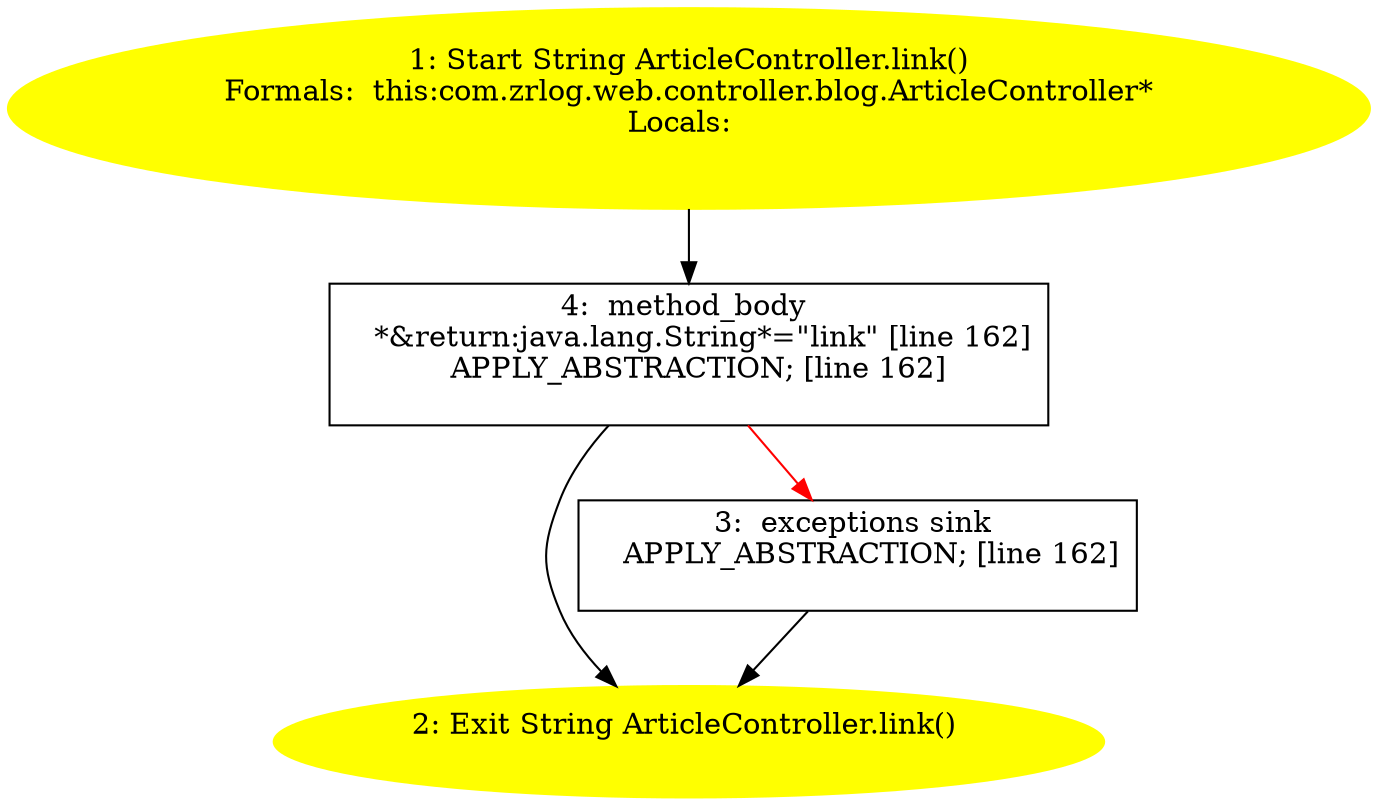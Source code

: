 /* @generated */
digraph cfg {
"com.zrlog.web.controller.blog.ArticleController.link():java.lang.String.3278b500b84d351c8f7e7e2254bb19ce_1" [label="1: Start String ArticleController.link()\nFormals:  this:com.zrlog.web.controller.blog.ArticleController*\nLocals:  \n  " color=yellow style=filled]
	

	 "com.zrlog.web.controller.blog.ArticleController.link():java.lang.String.3278b500b84d351c8f7e7e2254bb19ce_1" -> "com.zrlog.web.controller.blog.ArticleController.link():java.lang.String.3278b500b84d351c8f7e7e2254bb19ce_4" ;
"com.zrlog.web.controller.blog.ArticleController.link():java.lang.String.3278b500b84d351c8f7e7e2254bb19ce_2" [label="2: Exit String ArticleController.link() \n  " color=yellow style=filled]
	

"com.zrlog.web.controller.blog.ArticleController.link():java.lang.String.3278b500b84d351c8f7e7e2254bb19ce_3" [label="3:  exceptions sink \n   APPLY_ABSTRACTION; [line 162]\n " shape="box"]
	

	 "com.zrlog.web.controller.blog.ArticleController.link():java.lang.String.3278b500b84d351c8f7e7e2254bb19ce_3" -> "com.zrlog.web.controller.blog.ArticleController.link():java.lang.String.3278b500b84d351c8f7e7e2254bb19ce_2" ;
"com.zrlog.web.controller.blog.ArticleController.link():java.lang.String.3278b500b84d351c8f7e7e2254bb19ce_4" [label="4:  method_body \n   *&return:java.lang.String*=\"link\" [line 162]\n  APPLY_ABSTRACTION; [line 162]\n " shape="box"]
	

	 "com.zrlog.web.controller.blog.ArticleController.link():java.lang.String.3278b500b84d351c8f7e7e2254bb19ce_4" -> "com.zrlog.web.controller.blog.ArticleController.link():java.lang.String.3278b500b84d351c8f7e7e2254bb19ce_2" ;
	 "com.zrlog.web.controller.blog.ArticleController.link():java.lang.String.3278b500b84d351c8f7e7e2254bb19ce_4" -> "com.zrlog.web.controller.blog.ArticleController.link():java.lang.String.3278b500b84d351c8f7e7e2254bb19ce_3" [color="red" ];
}
